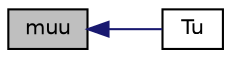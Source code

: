 digraph "muu"
{
  bgcolor="transparent";
  edge [fontname="Helvetica",fontsize="10",labelfontname="Helvetica",labelfontsize="10"];
  node [fontname="Helvetica",fontsize="10",shape=record];
  rankdir="LR";
  Node68 [label="muu",height=0.2,width=0.4,color="black", fillcolor="grey75", style="filled", fontcolor="black"];
  Node68 -> Node69 [dir="back",color="midnightblue",fontsize="10",style="solid",fontname="Helvetica"];
  Node69 [label="Tu",height=0.2,width=0.4,color="black",URL="$a31513.html#a48afef813a7c72ec4406f88e955a9cc9",tooltip="Unburnt gas temperature [K]. "];
}
